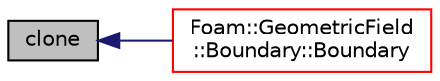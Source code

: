 digraph "clone"
{
  bgcolor="transparent";
  edge [fontname="Helvetica",fontsize="10",labelfontname="Helvetica",labelfontsize="10"];
  node [fontname="Helvetica",fontsize="10",shape=record];
  rankdir="LR";
  Node1 [label="clone",height=0.2,width=0.4,color="black", fillcolor="grey75", style="filled", fontcolor="black"];
  Node1 -> Node2 [dir="back",color="midnightblue",fontsize="10",style="solid",fontname="Helvetica"];
  Node2 [label="Foam::GeometricField\l::Boundary::Boundary",height=0.2,width=0.4,color="red",URL="$a00147.html#a98524fd0d952151d9c76607e87009b47",tooltip="Construct from a BoundaryMesh. "];
}
